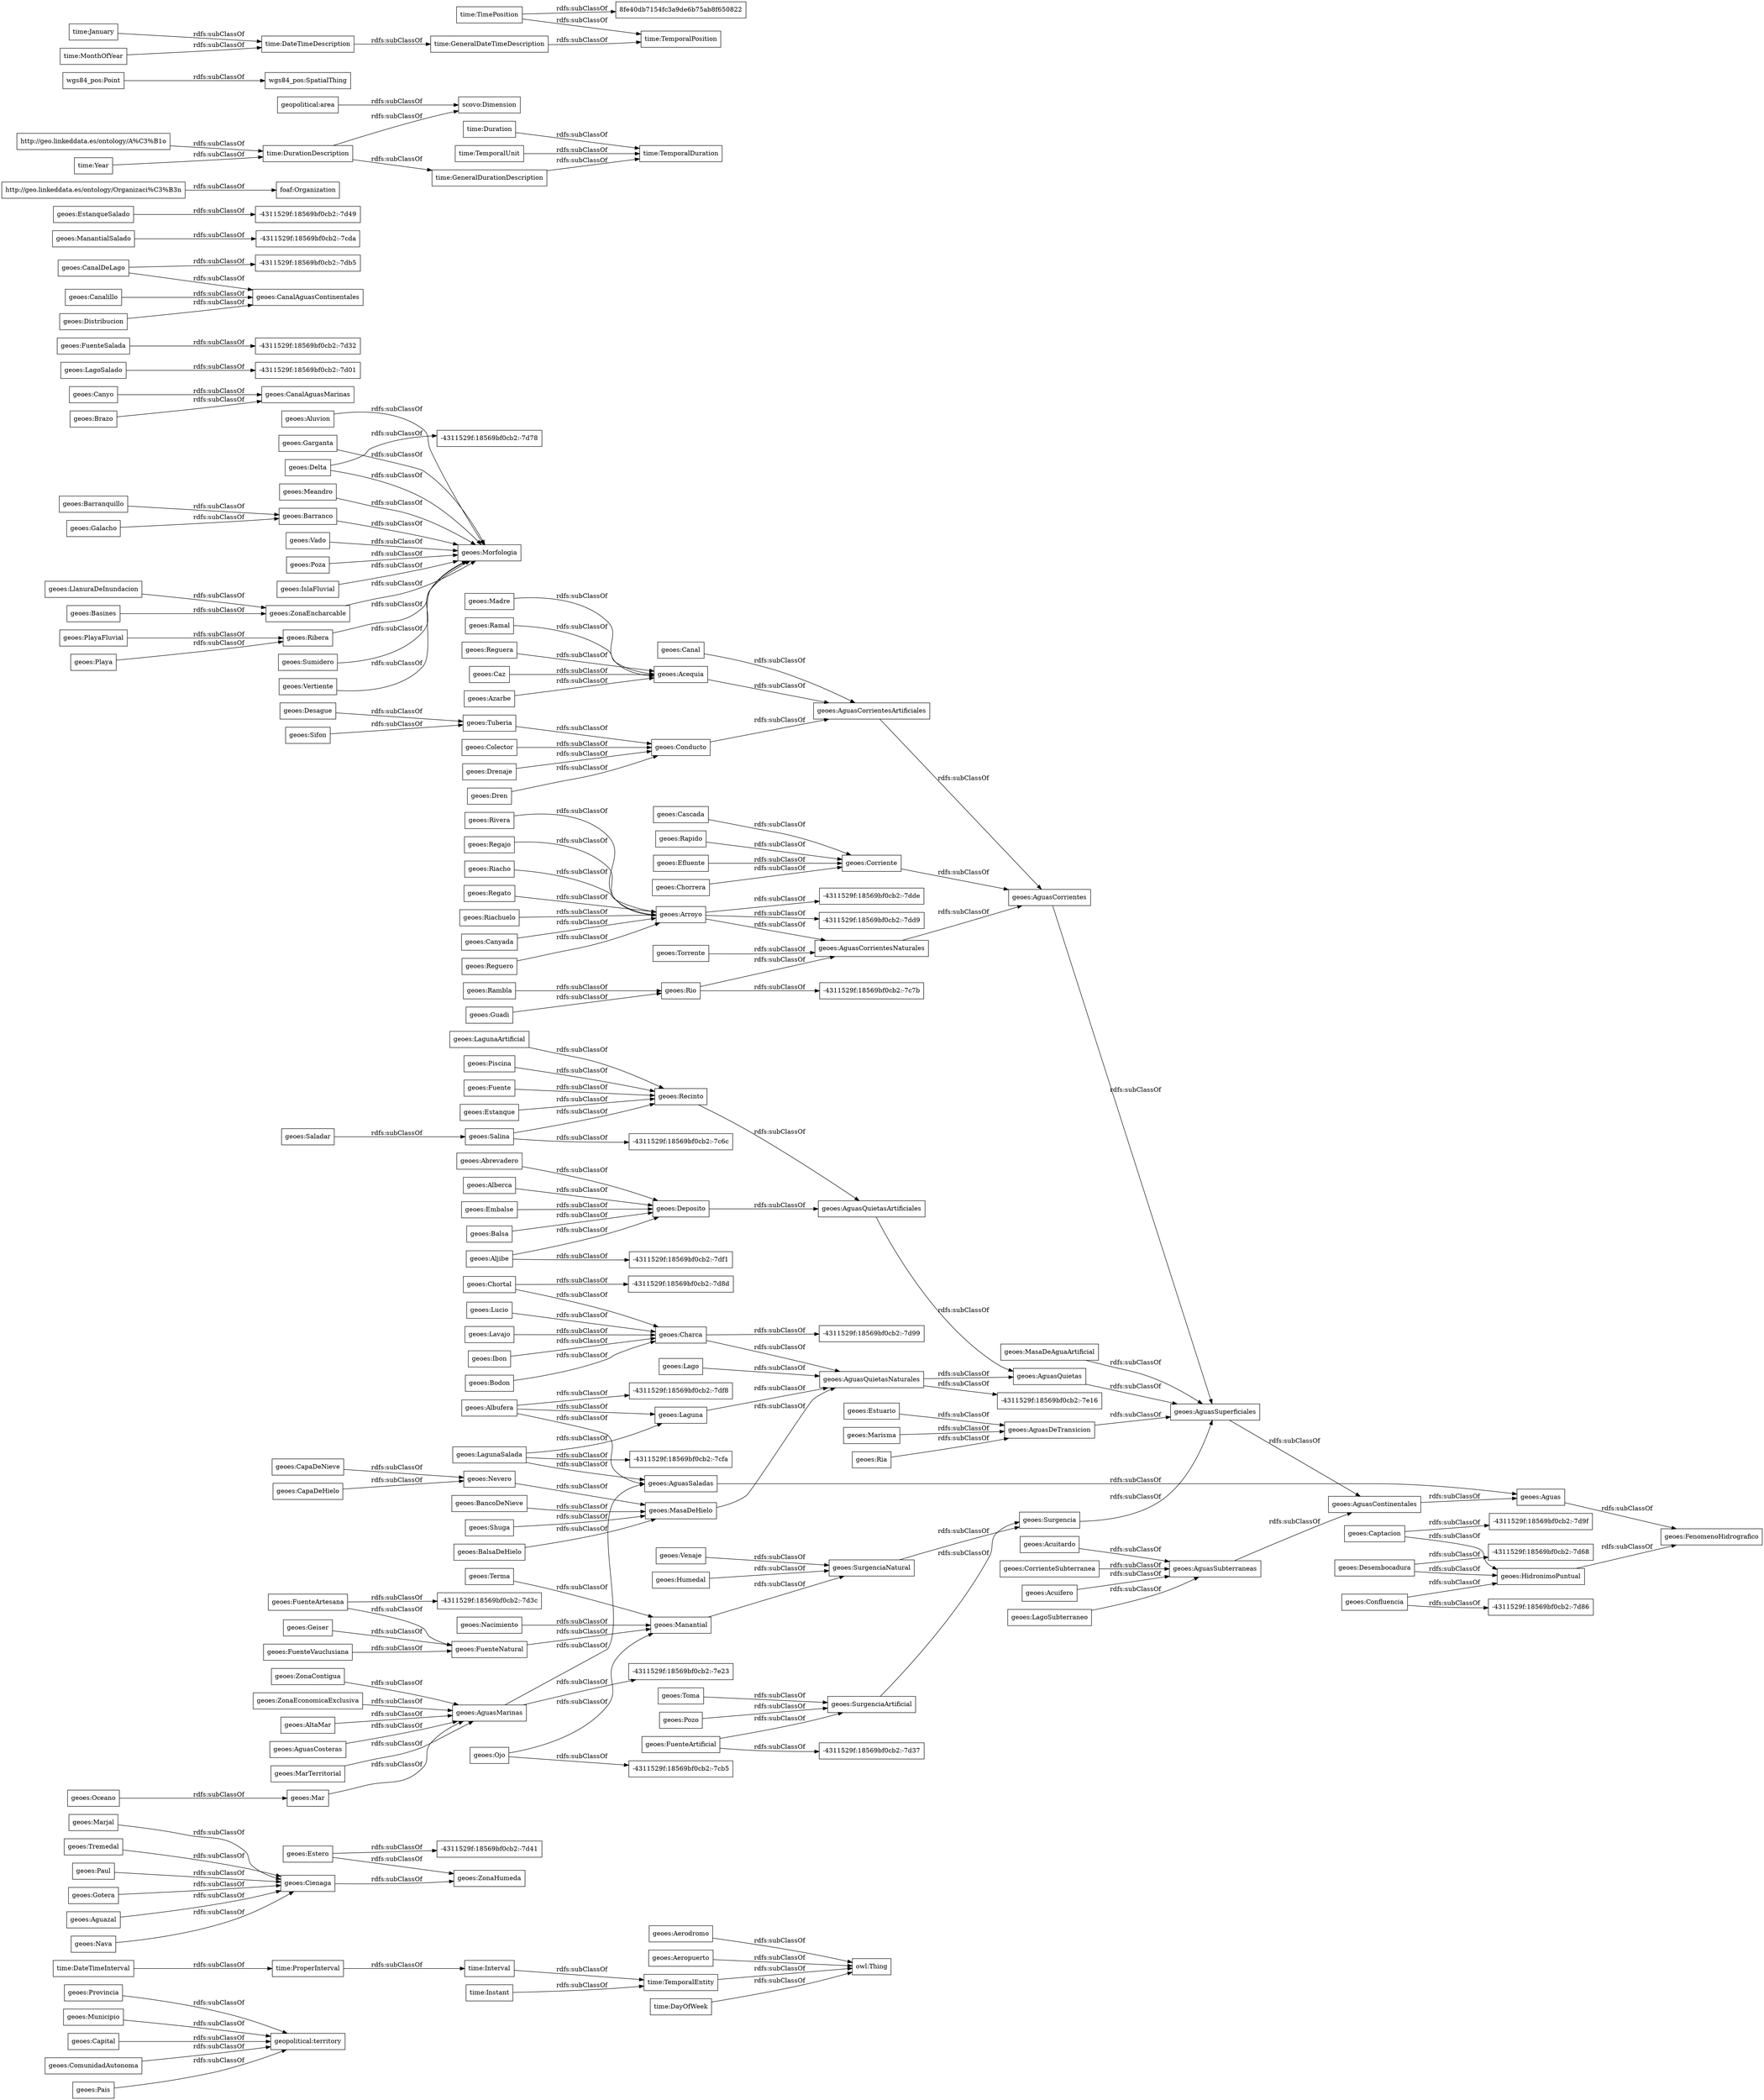 digraph ar2dtool_diagram { 
rankdir=LR;
size="1000"
node [shape = rectangle, color="black"]; "geoes:Provincia" "geoes:Municipio" "geoes:Capital" "geoes:ComunidadAutonoma" "geoes:Pais" "geopolitical:territory" "geoes:Aerodromo" "owl:Thing" "geoes:Aeropuerto" "geoes:Estero" "geoes:ZonaContigua" "geoes:Caz" "geoes:Lavajo" "geoes:Morfologia" "geoes:Torrente" "geoes:MasaDeAguaArtificial" "geoes:Estuario" "geoes:LlanuraDeInundacion" "geoes:Riachuelo" "geoes:Canyo" "geoes:Guadi" "geoes:Acuifero" "-4311529f:18569bf0cb2:-7d01" "-4311529f:18569bf0cb2:-7d9f" "geoes:Nevero" "geoes:FuenteArtificial" "geoes:Azarbe" "geoes:Mar" "-4311529f:18569bf0cb2:-7dd9" "geoes:Canal" "geoes:Arroyo" "geoes:Rio" "-4311529f:18569bf0cb2:-7cb5" "geoes:Estanque" "geoes:Recinto" "geoes:FuenteNatural" "geoes:Saladar" "geoes:ZonaEconomicaExclusiva" "geoes:FuenteSalada" "geoes:FenomenoHidrografico" "geoes:Barranquillo" "geoes:LagoSubterraneo" "geoes:CanalAguasContinentales" "-4311529f:18569bf0cb2:-7d3c" "geoes:Aluvion" "geoes:Acequia" "-4311529f:18569bf0cb2:-7e23" "geoes:Terma" "geoes:AltaMar" "-4311529f:18569bf0cb2:-7d41" "-4311529f:18569bf0cb2:-7d68" "geoes:Pozo" "geoes:Canyada" "geoes:AguasCorrientes" "geoes:Garganta" "geoes:ManantialSalado" "geoes:Delta" "geoes:Humedal" "geoes:Charca" "geoes:Marjal" "geoes:Cienaga" "geoes:LagoSalado" "geoes:Tuberia" "-4311529f:18569bf0cb2:-7cfa" "geoes:Poza" "geoes:IslaFluvial" "geoes:Lago" "geoes:AguasSubterraneas" "geoes:Dren" "geoes:Captacion" "geoes:Chorrera" "geoes:Ibon" "geoes:Nacimiento" "geoes:AguasCosteras" "-4311529f:18569bf0cb2:-7df8" "geoes:HidronimoPuntual" "geoes:Albufera" "-4311529f:18569bf0cb2:-7cda" "geoes:LagunaArtificial" "geoes:Colector" "geoes:Reguero" "geoes:Sifon" "geoes:Oceano" "geoes:CanalDeLago" "geoes:AguasQuietas" "geoes:ZonaHumeda" "geoes:AguasMarinas" "geoes:ZonaEncharcable" "geoes:PlayaFluvial" "geoes:Rivera" "geoes:Basines" "geoes:Ribera" "geoes:Embalse" "geoes:Marisma" "geoes:Ojo" "geoes:AguasSuperficiales" "-4311529f:18569bf0cb2:-7dde" "-4311529f:18569bf0cb2:-7d8d" "geoes:Acuitardo" "geoes:Toma" "geoes:Manantial" "-4311529f:18569bf0cb2:-7d32" "geoes:Piscina" "-4311529f:18569bf0cb2:-7d49" "geoes:Desembocadura" "geoes:Cascada" "geoes:Regajo" "geoes:Rapido" "geoes:CapaDeNieve" "geoes:Corriente" "geoes:EstanqueSalado" "geoes:Tremedal" "geoes:Deposito" "geoes:AguasCorrientesArtificiales" "geoes:Canalillo" "geoes:SurgenciaNatural" "geoes:SurgenciaArtificial" "geoes:Galacho" "geoes:Bodon" "geoes:MarTerritorial" "geoes:Confluencia" "geoes:CanalAguasMarinas" "geoes:Riacho" "geoes:Madre" "geoes:Distribucion" "-4311529f:18569bf0cb2:-7d37" "geoes:Playa" "geoes:BalsaDeHielo" "geoes:BancoDeNieve" "geoes:Conducto" "geoes:CapaDeHielo" "geoes:AguasCorrientesNaturales" "-4311529f:18569bf0cb2:-7d99" "geoes:Paul" "geoes:Chortal" "geoes:Desague" "geoes:CorrienteSubterranea" "geoes:Sumidero" "geoes:Balsa" "geoes:Vertiente" "geoes:Abrevadero" "geoes:Aljibe" "geoes:AguasQuietasNaturales" "geoes:Fuente" "geoes:Meandro" "geoes:AguasDeTransicion" "geoes:Barranco" "geoes:MasaDeHielo" "geoes:Drenaje" "geoes:Vado" "geoes:Alberca" "geoes:Salina" "geoes:AguasSaladas" "geoes:Surgencia" "geoes:Gotera" "geoes:Ria" "-4311529f:18569bf0cb2:-7d78" "geoes:Aguazal" "geoes:AguasContinentales" "-4311529f:18569bf0cb2:-7e16" "geoes:FuenteVauclusiana" "geoes:Lucio" "geoes:Laguna" "geoes:Aguas" "geoes:Efluente" "geoes:Ramal" "-4311529f:18569bf0cb2:-7d86" "geoes:LagunaSalada" "geoes:AguasQuietasArtificiales" "geoes:Geiser" "geoes:FuenteArtesana" "geoes:Venaje" "geoes:Shuga" "geoes:Reguera" "geoes:Regato" "geoes:Brazo" "geoes:Nava" "geoes:Rambla" "-4311529f:18569bf0cb2:-7df1" "-4311529f:18569bf0cb2:-7c6c" "-4311529f:18569bf0cb2:-7db5" "-4311529f:18569bf0cb2:-7c7b" "foaf:Organization" "time:DurationDescription" "wgs84_pos:SpatialThing" "scovo:Dimension" "http://geo.linkeddata.es/ontology/Organizaci%C3%B3n" "http://geo.linkeddata.es/ontology/A%C3%B1o" "geopolitical:area" "time:GeneralDateTimeDescription" "time:DateTimeInterval" "time:TemporalDuration" "time:Duration" "time:GeneralDurationDescription" "time:January" "time:ProperInterval" "time:TimePosition" "8fe40db7154fc3a9de6b75ab8f650822" "time:TemporalPosition" "time:Interval" "time:TemporalEntity" "time:Year" "time:MonthOfYear" "time:DateTimeDescription" "time:TemporalUnit" "time:Instant" "time:DayOfWeek" ; /*classes style*/
	"time:Year" -> "time:DurationDescription" [ label = "rdfs:subClassOf" ];
	"geoes:Municipio" -> "geopolitical:territory" [ label = "rdfs:subClassOf" ];
	"geoes:AguasContinentales" -> "geoes:Aguas" [ label = "rdfs:subClassOf" ];
	"time:Instant" -> "time:TemporalEntity" [ label = "rdfs:subClassOf" ];
	"geoes:Conducto" -> "geoes:AguasCorrientesArtificiales" [ label = "rdfs:subClassOf" ];
	"geoes:Nava" -> "geoes:Cienaga" [ label = "rdfs:subClassOf" ];
	"geoes:AguasCorrientes" -> "geoes:AguasSuperficiales" [ label = "rdfs:subClassOf" ];
	"geoes:Rapido" -> "geoes:Corriente" [ label = "rdfs:subClassOf" ];
	"geoes:Reguero" -> "geoes:Arroyo" [ label = "rdfs:subClassOf" ];
	"geoes:EstanqueSalado" -> "-4311529f:18569bf0cb2:-7d49" [ label = "rdfs:subClassOf" ];
	"geoes:Vado" -> "geoes:Morfologia" [ label = "rdfs:subClassOf" ];
	"geoes:Rambla" -> "geoes:Rio" [ label = "rdfs:subClassOf" ];
	"geoes:Capital" -> "geopolitical:territory" [ label = "rdfs:subClassOf" ];
	"geoes:Aerodromo" -> "owl:Thing" [ label = "rdfs:subClassOf" ];
	"geoes:Ibon" -> "geoes:Charca" [ label = "rdfs:subClassOf" ];
	"geoes:Basines" -> "geoes:ZonaEncharcable" [ label = "rdfs:subClassOf" ];
	"geoes:Lucio" -> "geoes:Charca" [ label = "rdfs:subClassOf" ];
	"geoes:Galacho" -> "geoes:Barranco" [ label = "rdfs:subClassOf" ];
	"geoes:Lavajo" -> "geoes:Charca" [ label = "rdfs:subClassOf" ];
	"geoes:Delta" -> "-4311529f:18569bf0cb2:-7d78" [ label = "rdfs:subClassOf" ];
	"geoes:Delta" -> "geoes:Morfologia" [ label = "rdfs:subClassOf" ];
	"geoes:ZonaContigua" -> "geoes:AguasMarinas" [ label = "rdfs:subClassOf" ];
	"geoes:AltaMar" -> "geoes:AguasMarinas" [ label = "rdfs:subClassOf" ];
	"geoes:Acuifero" -> "geoes:AguasSubterraneas" [ label = "rdfs:subClassOf" ];
	"geoes:Rivera" -> "geoes:Arroyo" [ label = "rdfs:subClassOf" ];
	"time:DayOfWeek" -> "owl:Thing" [ label = "rdfs:subClassOf" ];
	"time:Interval" -> "time:TemporalEntity" [ label = "rdfs:subClassOf" ];
	"geoes:Aguas" -> "geoes:FenomenoHidrografico" [ label = "rdfs:subClassOf" ];
	"geoes:FuenteSalada" -> "-4311529f:18569bf0cb2:-7d32" [ label = "rdfs:subClassOf" ];
	"geoes:ZonaEncharcable" -> "geoes:Morfologia" [ label = "rdfs:subClassOf" ];
	"geoes:Ramal" -> "geoes:Acequia" [ label = "rdfs:subClassOf" ];
	"geoes:Riacho" -> "geoes:Arroyo" [ label = "rdfs:subClassOf" ];
	"geoes:Albufera" -> "-4311529f:18569bf0cb2:-7df8" [ label = "rdfs:subClassOf" ];
	"geoes:Albufera" -> "geoes:Laguna" [ label = "rdfs:subClassOf" ];
	"geoes:Albufera" -> "geoes:AguasSaladas" [ label = "rdfs:subClassOf" ];
	"geoes:Gotera" -> "geoes:Cienaga" [ label = "rdfs:subClassOf" ];
	"geoes:Pozo" -> "geoes:SurgenciaArtificial" [ label = "rdfs:subClassOf" ];
	"geoes:Canalillo" -> "geoes:CanalAguasContinentales" [ label = "rdfs:subClassOf" ];
	"geoes:Madre" -> "geoes:Acequia" [ label = "rdfs:subClassOf" ];
	"geoes:Desembocadura" -> "-4311529f:18569bf0cb2:-7d68" [ label = "rdfs:subClassOf" ];
	"geoes:Desembocadura" -> "geoes:HidronimoPuntual" [ label = "rdfs:subClassOf" ];
	"geoes:Salina" -> "-4311529f:18569bf0cb2:-7c6c" [ label = "rdfs:subClassOf" ];
	"geoes:Salina" -> "geoes:Recinto" [ label = "rdfs:subClassOf" ];
	"geoes:Fuente" -> "geoes:Recinto" [ label = "rdfs:subClassOf" ];
	"time:DateTimeInterval" -> "time:ProperInterval" [ label = "rdfs:subClassOf" ];
	"geoes:Marisma" -> "geoes:AguasDeTransicion" [ label = "rdfs:subClassOf" ];
	"geoes:Efluente" -> "geoes:Corriente" [ label = "rdfs:subClassOf" ];
	"time:GeneralDateTimeDescription" -> "time:TemporalPosition" [ label = "rdfs:subClassOf" ];
	"geoes:Canal" -> "geoes:AguasCorrientesArtificiales" [ label = "rdfs:subClassOf" ];
	"geoes:Chorrera" -> "geoes:Corriente" [ label = "rdfs:subClassOf" ];
	"time:MonthOfYear" -> "time:DateTimeDescription" [ label = "rdfs:subClassOf" ];
	"geoes:Nevero" -> "geoes:MasaDeHielo" [ label = "rdfs:subClassOf" ];
	"geoes:Estuario" -> "geoes:AguasDeTransicion" [ label = "rdfs:subClassOf" ];
	"geoes:Garganta" -> "geoes:Morfologia" [ label = "rdfs:subClassOf" ];
	"geoes:Piscina" -> "geoes:Recinto" [ label = "rdfs:subClassOf" ];
	"geoes:AguasCosteras" -> "geoes:AguasMarinas" [ label = "rdfs:subClassOf" ];
	"time:DateTimeDescription" -> "time:GeneralDateTimeDescription" [ label = "rdfs:subClassOf" ];
	"time:ProperInterval" -> "time:Interval" [ label = "rdfs:subClassOf" ];
	"geoes:AguasQuietas" -> "geoes:AguasSuperficiales" [ label = "rdfs:subClassOf" ];
	"geoes:Meandro" -> "geoes:Morfologia" [ label = "rdfs:subClassOf" ];
	"geoes:LagunaSalada" -> "-4311529f:18569bf0cb2:-7cfa" [ label = "rdfs:subClassOf" ];
	"geoes:LagunaSalada" -> "geoes:Laguna" [ label = "rdfs:subClassOf" ];
	"geoes:LagunaSalada" -> "geoes:AguasSaladas" [ label = "rdfs:subClassOf" ];
	"geoes:Caz" -> "geoes:Acequia" [ label = "rdfs:subClassOf" ];
	"geoes:Charca" -> "-4311529f:18569bf0cb2:-7d99" [ label = "rdfs:subClassOf" ];
	"geoes:Charca" -> "geoes:AguasQuietasNaturales" [ label = "rdfs:subClassOf" ];
	"geoes:AguasQuietasNaturales" -> "-4311529f:18569bf0cb2:-7e16" [ label = "rdfs:subClassOf" ];
	"geoes:AguasQuietasNaturales" -> "geoes:AguasQuietas" [ label = "rdfs:subClassOf" ];
	"geoes:IslaFluvial" -> "geoes:Morfologia" [ label = "rdfs:subClassOf" ];
	"geoes:Aljibe" -> "-4311529f:18569bf0cb2:-7df1" [ label = "rdfs:subClassOf" ];
	"geoes:Aljibe" -> "geoes:Deposito" [ label = "rdfs:subClassOf" ];
	"geoes:BalsaDeHielo" -> "geoes:MasaDeHielo" [ label = "rdfs:subClassOf" ];
	"geoes:MasaDeHielo" -> "geoes:AguasQuietasNaturales" [ label = "rdfs:subClassOf" ];
	"geoes:Balsa" -> "geoes:Deposito" [ label = "rdfs:subClassOf" ];
	"geoes:FuenteVauclusiana" -> "geoes:FuenteNatural" [ label = "rdfs:subClassOf" ];
	"geoes:Tremedal" -> "geoes:Cienaga" [ label = "rdfs:subClassOf" ];
	"http://geo.linkeddata.es/ontology/A%C3%B1o" -> "time:DurationDescription" [ label = "rdfs:subClassOf" ];
	"geoes:Confluencia" -> "-4311529f:18569bf0cb2:-7d86" [ label = "rdfs:subClassOf" ];
	"geoes:Confluencia" -> "geoes:HidronimoPuntual" [ label = "rdfs:subClassOf" ];
	"geoes:CapaDeHielo" -> "geoes:Nevero" [ label = "rdfs:subClassOf" ];
	"geoes:SurgenciaNatural" -> "geoes:Surgencia" [ label = "rdfs:subClassOf" ];
	"geoes:Playa" -> "geoes:Ribera" [ label = "rdfs:subClassOf" ];
	"geoes:Guadi" -> "geoes:Rio" [ label = "rdfs:subClassOf" ];
	"geoes:Sifon" -> "geoes:Tuberia" [ label = "rdfs:subClassOf" ];
	"geoes:Torrente" -> "geoes:AguasCorrientesNaturales" [ label = "rdfs:subClassOf" ];
	"geoes:CanalDeLago" -> "-4311529f:18569bf0cb2:-7db5" [ label = "rdfs:subClassOf" ];
	"geoes:CanalDeLago" -> "geoes:CanalAguasContinentales" [ label = "rdfs:subClassOf" ];
	"geoes:Acuitardo" -> "geoes:AguasSubterraneas" [ label = "rdfs:subClassOf" ];
	"time:GeneralDurationDescription" -> "time:TemporalDuration" [ label = "rdfs:subClassOf" ];
	"geoes:Azarbe" -> "geoes:Acequia" [ label = "rdfs:subClassOf" ];
	"geoes:Aeropuerto" -> "owl:Thing" [ label = "rdfs:subClassOf" ];
	"geoes:Mar" -> "geoes:AguasMarinas" [ label = "rdfs:subClassOf" ];
	"geoes:Canyada" -> "geoes:Arroyo" [ label = "rdfs:subClassOf" ];
	"geoes:Arroyo" -> "geoes:AguasCorrientesNaturales" [ label = "rdfs:subClassOf" ];
	"geoes:Arroyo" -> "-4311529f:18569bf0cb2:-7dd9" [ label = "rdfs:subClassOf" ];
	"geoes:Arroyo" -> "-4311529f:18569bf0cb2:-7dde" [ label = "rdfs:subClassOf" ];
	"geoes:Regajo" -> "geoes:Arroyo" [ label = "rdfs:subClassOf" ];
	"geopolitical:area" -> "scovo:Dimension" [ label = "rdfs:subClassOf" ];
	"geoes:Bodon" -> "geoes:Charca" [ label = "rdfs:subClassOf" ];
	"geoes:Riachuelo" -> "geoes:Arroyo" [ label = "rdfs:subClassOf" ];
	"geoes:LagoSubterraneo" -> "geoes:AguasSubterraneas" [ label = "rdfs:subClassOf" ];
	"time:TemporalUnit" -> "time:TemporalDuration" [ label = "rdfs:subClassOf" ];
	"geoes:PlayaFluvial" -> "geoes:Ribera" [ label = "rdfs:subClassOf" ];
	"geoes:ZonaEconomicaExclusiva" -> "geoes:AguasMarinas" [ label = "rdfs:subClassOf" ];
	"geoes:AguasCorrientesArtificiales" -> "geoes:AguasCorrientes" [ label = "rdfs:subClassOf" ];
	"geoes:Manantial" -> "geoes:SurgenciaNatural" [ label = "rdfs:subClassOf" ];
	"geoes:AguasSuperficiales" -> "geoes:AguasContinentales" [ label = "rdfs:subClassOf" ];
	"time:DurationDescription" -> "time:GeneralDurationDescription" [ label = "rdfs:subClassOf" ];
	"time:DurationDescription" -> "scovo:Dimension" [ label = "rdfs:subClassOf" ];
	"geoes:Deposito" -> "geoes:AguasQuietasArtificiales" [ label = "rdfs:subClassOf" ];
	"geoes:Captacion" -> "-4311529f:18569bf0cb2:-7d9f" [ label = "rdfs:subClassOf" ];
	"geoes:Captacion" -> "geoes:HidronimoPuntual" [ label = "rdfs:subClassOf" ];
	"geoes:Tuberia" -> "geoes:Conducto" [ label = "rdfs:subClassOf" ];
	"time:January" -> "time:DateTimeDescription" [ label = "rdfs:subClassOf" ];
	"geoes:AguasDeTransicion" -> "geoes:AguasSuperficiales" [ label = "rdfs:subClassOf" ];
	"geoes:Ria" -> "geoes:AguasDeTransicion" [ label = "rdfs:subClassOf" ];
	"geoes:Regato" -> "geoes:Arroyo" [ label = "rdfs:subClassOf" ];
	"geoes:Ribera" -> "geoes:Morfologia" [ label = "rdfs:subClassOf" ];
	"geoes:Drenaje" -> "geoes:Conducto" [ label = "rdfs:subClassOf" ];
	"geoes:Corriente" -> "geoes:AguasCorrientes" [ label = "rdfs:subClassOf" ];
	"geoes:FuenteArtesana" -> "-4311529f:18569bf0cb2:-7d3c" [ label = "rdfs:subClassOf" ];
	"geoes:FuenteArtesana" -> "geoes:FuenteNatural" [ label = "rdfs:subClassOf" ];
	"geoes:Oceano" -> "geoes:Mar" [ label = "rdfs:subClassOf" ];
	"geoes:Barranquillo" -> "geoes:Barranco" [ label = "rdfs:subClassOf" ];
	"geoes:MasaDeAguaArtificial" -> "geoes:AguasSuperficiales" [ label = "rdfs:subClassOf" ];
	"geoes:FuenteNatural" -> "geoes:Manantial" [ label = "rdfs:subClassOf" ];
	"geoes:Laguna" -> "geoes:AguasQuietasNaturales" [ label = "rdfs:subClassOf" ];
	"geoes:Nacimiento" -> "geoes:Manantial" [ label = "rdfs:subClassOf" ];
	"geoes:Dren" -> "geoes:Conducto" [ label = "rdfs:subClassOf" ];
	"geoes:CapaDeNieve" -> "geoes:Nevero" [ label = "rdfs:subClassOf" ];
	"geoes:LlanuraDeInundacion" -> "geoes:ZonaEncharcable" [ label = "rdfs:subClassOf" ];
	"geoes:Ojo" -> "-4311529f:18569bf0cb2:-7cb5" [ label = "rdfs:subClassOf" ];
	"geoes:Ojo" -> "geoes:Manantial" [ label = "rdfs:subClassOf" ];
	"geoes:Terma" -> "geoes:Manantial" [ label = "rdfs:subClassOf" ];
	"geoes:Vertiente" -> "geoes:Morfologia" [ label = "rdfs:subClassOf" ];
	"geoes:Barranco" -> "geoes:Morfologia" [ label = "rdfs:subClassOf" ];
	"geoes:AguasMarinas" -> "-4311529f:18569bf0cb2:-7e23" [ label = "rdfs:subClassOf" ];
	"geoes:AguasMarinas" -> "geoes:AguasSaladas" [ label = "rdfs:subClassOf" ];
	"geoes:Estero" -> "-4311529f:18569bf0cb2:-7d41" [ label = "rdfs:subClassOf" ];
	"geoes:Estero" -> "geoes:ZonaHumeda" [ label = "rdfs:subClassOf" ];
	"geoes:Brazo" -> "geoes:CanalAguasMarinas" [ label = "rdfs:subClassOf" ];
	"geoes:Pais" -> "geopolitical:territory" [ label = "rdfs:subClassOf" ];
	"geoes:Shuga" -> "geoes:MasaDeHielo" [ label = "rdfs:subClassOf" ];
	"time:Duration" -> "time:TemporalDuration" [ label = "rdfs:subClassOf" ];
	"geoes:AguasSaladas" -> "geoes:Aguas" [ label = "rdfs:subClassOf" ];
	"geoes:BancoDeNieve" -> "geoes:MasaDeHielo" [ label = "rdfs:subClassOf" ];
	"geoes:Alberca" -> "geoes:Deposito" [ label = "rdfs:subClassOf" ];
	"geoes:Paul" -> "geoes:Cienaga" [ label = "rdfs:subClassOf" ];
	"geoes:Reguera" -> "geoes:Acequia" [ label = "rdfs:subClassOf" ];
	"geoes:Geiser" -> "geoes:FuenteNatural" [ label = "rdfs:subClassOf" ];
	"geoes:Abrevadero" -> "geoes:Deposito" [ label = "rdfs:subClassOf" ];
	"wgs84_pos:Point" -> "wgs84_pos:SpatialThing" [ label = "rdfs:subClassOf" ];
	"geoes:Marjal" -> "geoes:Cienaga" [ label = "rdfs:subClassOf" ];
	"geoes:Canyo" -> "geoes:CanalAguasMarinas" [ label = "rdfs:subClassOf" ];
	"geoes:AguasQuietasArtificiales" -> "geoes:AguasQuietas" [ label = "rdfs:subClassOf" ];
	"geoes:Provincia" -> "geopolitical:territory" [ label = "rdfs:subClassOf" ];
	"geoes:SurgenciaArtificial" -> "geoes:Surgencia" [ label = "rdfs:subClassOf" ];
	"geoes:Venaje" -> "geoes:SurgenciaNatural" [ label = "rdfs:subClassOf" ];
	"geoes:Distribucion" -> "geoes:CanalAguasContinentales" [ label = "rdfs:subClassOf" ];
	"time:TemporalEntity" -> "owl:Thing" [ label = "rdfs:subClassOf" ];
	"geoes:ComunidadAutonoma" -> "geopolitical:territory" [ label = "rdfs:subClassOf" ];
	"geoes:Aluvion" -> "geoes:Morfologia" [ label = "rdfs:subClassOf" ];
	"geoes:Desague" -> "geoes:Tuberia" [ label = "rdfs:subClassOf" ];
	"geoes:ManantialSalado" -> "-4311529f:18569bf0cb2:-7cda" [ label = "rdfs:subClassOf" ];
	"geoes:Surgencia" -> "geoes:AguasSuperficiales" [ label = "rdfs:subClassOf" ];
	"geoes:CorrienteSubterranea" -> "geoes:AguasSubterraneas" [ label = "rdfs:subClassOf" ];
	"geoes:Acequia" -> "geoes:AguasCorrientesArtificiales" [ label = "rdfs:subClassOf" ];
	"geoes:Chortal" -> "-4311529f:18569bf0cb2:-7d8d" [ label = "rdfs:subClassOf" ];
	"geoes:Chortal" -> "geoes:Charca" [ label = "rdfs:subClassOf" ];
	"geoes:Cienaga" -> "geoes:ZonaHumeda" [ label = "rdfs:subClassOf" ];
	"geoes:Embalse" -> "geoes:Deposito" [ label = "rdfs:subClassOf" ];
	"geoes:Poza" -> "geoes:Morfologia" [ label = "rdfs:subClassOf" ];
	"geoes:Estanque" -> "geoes:Recinto" [ label = "rdfs:subClassOf" ];
	"geoes:Aguazal" -> "geoes:Cienaga" [ label = "rdfs:subClassOf" ];
	"http://geo.linkeddata.es/ontology/Organizaci%C3%B3n" -> "foaf:Organization" [ label = "rdfs:subClassOf" ];
	"geoes:AguasCorrientesNaturales" -> "geoes:AguasCorrientes" [ label = "rdfs:subClassOf" ];
	"geoes:Recinto" -> "geoes:AguasQuietasArtificiales" [ label = "rdfs:subClassOf" ];
	"geoes:HidronimoPuntual" -> "geoes:FenomenoHidrografico" [ label = "rdfs:subClassOf" ];
	"geoes:LagunaArtificial" -> "geoes:Recinto" [ label = "rdfs:subClassOf" ];
	"time:TimePosition" -> "8fe40db7154fc3a9de6b75ab8f650822" [ label = "rdfs:subClassOf" ];
	"time:TimePosition" -> "time:TemporalPosition" [ label = "rdfs:subClassOf" ];
	"geoes:Colector" -> "geoes:Conducto" [ label = "rdfs:subClassOf" ];
	"geoes:Rio" -> "-4311529f:18569bf0cb2:-7c7b" [ label = "rdfs:subClassOf" ];
	"geoes:Rio" -> "geoes:AguasCorrientesNaturales" [ label = "rdfs:subClassOf" ];
	"geoes:Saladar" -> "geoes:Salina" [ label = "rdfs:subClassOf" ];
	"geoes:LagoSalado" -> "-4311529f:18569bf0cb2:-7d01" [ label = "rdfs:subClassOf" ];
	"geoes:Lago" -> "geoes:AguasQuietasNaturales" [ label = "rdfs:subClassOf" ];
	"geoes:Sumidero" -> "geoes:Morfologia" [ label = "rdfs:subClassOf" ];
	"geoes:Humedal" -> "geoes:SurgenciaNatural" [ label = "rdfs:subClassOf" ];
	"geoes:MarTerritorial" -> "geoes:AguasMarinas" [ label = "rdfs:subClassOf" ];
	"geoes:Cascada" -> "geoes:Corriente" [ label = "rdfs:subClassOf" ];
	"geoes:AguasSubterraneas" -> "geoes:AguasContinentales" [ label = "rdfs:subClassOf" ];
	"geoes:Toma" -> "geoes:SurgenciaArtificial" [ label = "rdfs:subClassOf" ];
	"geoes:FuenteArtificial" -> "-4311529f:18569bf0cb2:-7d37" [ label = "rdfs:subClassOf" ];
	"geoes:FuenteArtificial" -> "geoes:SurgenciaArtificial" [ label = "rdfs:subClassOf" ];

}
